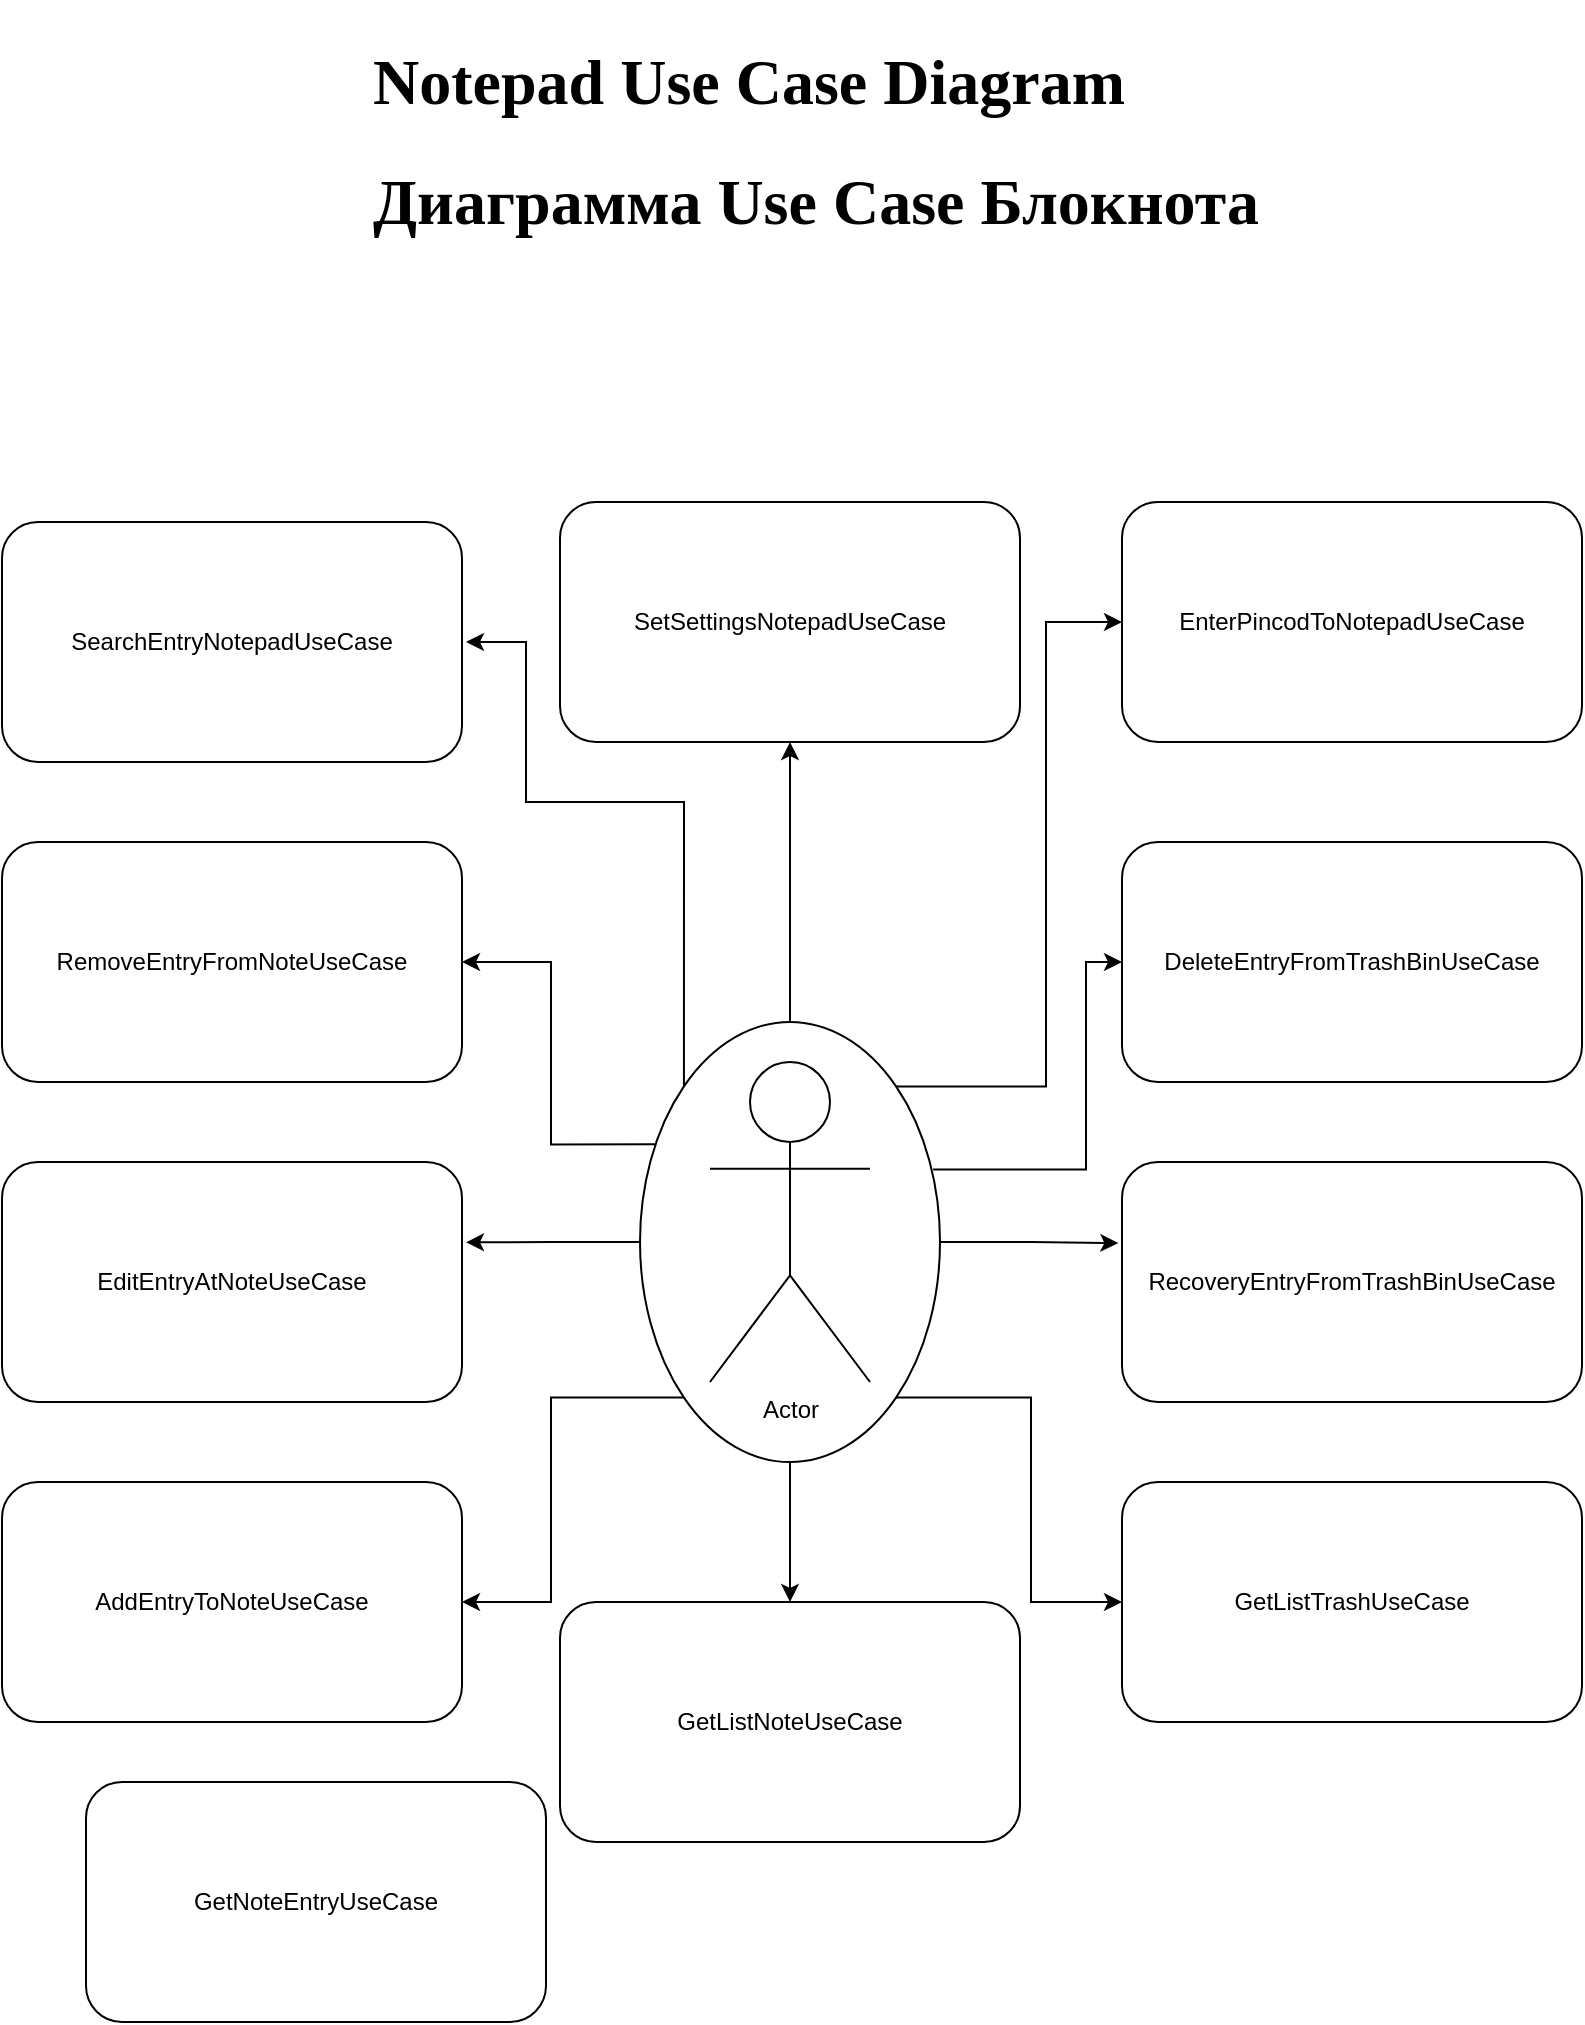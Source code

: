 <mxfile version="19.0.0" type="device"><diagram id="vMYrAcN2zoXhUq7ss2qt" name="Страница 1"><mxGraphModel dx="728" dy="579" grid="1" gridSize="10" guides="1" tooltips="1" connect="1" arrows="1" fold="1" page="1" pageScale="1" pageWidth="827" pageHeight="1169" math="0" shadow="0"><root><mxCell id="0"/><mxCell id="1" parent="0"/><mxCell id="N4Pso7OHSJuZkTM_21Bp-1" value="Actor" style="shape=umlActor;verticalLabelPosition=bottom;verticalAlign=top;html=1;outlineConnect=0;" parent="1" vertex="1"><mxGeometry x="372" y="530" width="80" height="160" as="geometry"/></mxCell><mxCell id="N4Pso7OHSJuZkTM_21Bp-2" value="GetListNoteUseCase" style="rounded=1;whiteSpace=wrap;html=1;" parent="1" vertex="1"><mxGeometry x="297" y="800" width="230" height="120" as="geometry"/></mxCell><mxCell id="N4Pso7OHSJuZkTM_21Bp-3" value="EditEntryAtNoteUseCase" style="rounded=1;whiteSpace=wrap;html=1;" parent="1" vertex="1"><mxGeometry x="18" y="580" width="230" height="120" as="geometry"/></mxCell><mxCell id="N4Pso7OHSJuZkTM_21Bp-4" value="AddEntryToNoteUseCase" style="rounded=1;whiteSpace=wrap;html=1;" parent="1" vertex="1"><mxGeometry x="18" y="740" width="230" height="120" as="geometry"/></mxCell><mxCell id="N4Pso7OHSJuZkTM_21Bp-5" value="SearchEntryNotepadUseCase" style="rounded=1;whiteSpace=wrap;html=1;" parent="1" vertex="1"><mxGeometry x="18" y="260" width="230" height="120" as="geometry"/></mxCell><mxCell id="N4Pso7OHSJuZkTM_21Bp-7" value="RemoveEntryFromNoteUseCase" style="rounded=1;whiteSpace=wrap;html=1;" parent="1" vertex="1"><mxGeometry x="18" y="420" width="230" height="120" as="geometry"/></mxCell><mxCell id="N4Pso7OHSJuZkTM_21Bp-9" value="&lt;span style=&quot;text-align: left&quot;&gt;RecoveryEntryFrom&lt;/span&gt;TrashBinUseCase" style="rounded=1;whiteSpace=wrap;html=1;" parent="1" vertex="1"><mxGeometry x="578" y="580" width="230" height="120" as="geometry"/></mxCell><mxCell id="N4Pso7OHSJuZkTM_21Bp-10" value="GetListTrashUseCase" style="rounded=1;whiteSpace=wrap;html=1;" parent="1" vertex="1"><mxGeometry x="578" y="740" width="230" height="120" as="geometry"/></mxCell><mxCell id="N4Pso7OHSJuZkTM_21Bp-11" value="&lt;span style=&quot;text-align: left&quot;&gt;DeleteEntryFrom&lt;/span&gt;TrashBinUseCase" style="rounded=1;whiteSpace=wrap;html=1;" parent="1" vertex="1"><mxGeometry x="578" y="420" width="230" height="120" as="geometry"/></mxCell><mxCell id="N4Pso7OHSJuZkTM_21Bp-12" value="SetSettingsNotepadUseCase" style="rounded=1;whiteSpace=wrap;html=1;" parent="1" vertex="1"><mxGeometry x="297" y="250" width="230" height="120" as="geometry"/></mxCell><mxCell id="N4Pso7OHSJuZkTM_21Bp-13" value="&lt;div style=&quot;text-align: left&quot;&gt;&lt;span&gt;EnterPincodToNotepadUseCase&lt;/span&gt;&lt;/div&gt;" style="rounded=1;whiteSpace=wrap;html=1;" parent="1" vertex="1"><mxGeometry x="578" y="250" width="230" height="120" as="geometry"/></mxCell><mxCell id="N4Pso7OHSJuZkTM_21Bp-14" value="&lt;h1 class=&quot;title style-scope ytd-video-primary-info-renderer&quot;&gt;&lt;div dir=&quot;ltr&quot; style=&quot;text-align: left&quot; id=&quot;tw-target-text&quot; class=&quot;tw-data-text tw-text-large tw-ta&quot;&gt;&lt;span class=&quot;Y2IQFc&quot; lang=&quot;en&quot;&gt;Notepad Use Case Diagram&lt;/span&gt;&lt;/div&gt;&lt;/h1&gt;&lt;h1 class=&quot;title style-scope ytd-video-primary-info-renderer&quot;&gt;Диаграмма Use Case Блокнота&lt;/h1&gt;" style="text;html=1;strokeColor=none;fillColor=none;align=center;verticalAlign=middle;whiteSpace=wrap;rounded=0;fontSize=16;fontStyle=0;fontFamily=Times New Roman;" parent="1" vertex="1"><mxGeometry x="60" y="10" width="730" height="120" as="geometry"/></mxCell><mxCell id="N4Pso7OHSJuZkTM_21Bp-25" style="edgeStyle=orthogonalEdgeStyle;rounded=0;orthogonalLoop=1;jettySize=auto;html=1;exitX=0.5;exitY=0;exitDx=0;exitDy=0;entryX=0.5;entryY=1;entryDx=0;entryDy=0;" parent="1" source="N4Pso7OHSJuZkTM_21Bp-15" target="N4Pso7OHSJuZkTM_21Bp-12" edge="1"><mxGeometry relative="1" as="geometry"/></mxCell><mxCell id="N4Pso7OHSJuZkTM_21Bp-26" style="edgeStyle=orthogonalEdgeStyle;rounded=0;orthogonalLoop=1;jettySize=auto;html=1;exitX=0;exitY=0;exitDx=0;exitDy=0;" parent="1" source="N4Pso7OHSJuZkTM_21Bp-15" edge="1"><mxGeometry relative="1" as="geometry"><mxPoint x="250" y="320" as="targetPoint"/><Array as="points"><mxPoint x="359" y="400"/><mxPoint x="280" y="400"/><mxPoint x="280" y="320"/></Array></mxGeometry></mxCell><mxCell id="N4Pso7OHSJuZkTM_21Bp-27" style="edgeStyle=orthogonalEdgeStyle;rounded=0;orthogonalLoop=1;jettySize=auto;html=1;exitX=0.052;exitY=0.278;exitDx=0;exitDy=0;entryX=1;entryY=0.5;entryDx=0;entryDy=0;exitPerimeter=0;" parent="1" source="N4Pso7OHSJuZkTM_21Bp-15" target="N4Pso7OHSJuZkTM_21Bp-7" edge="1"><mxGeometry relative="1" as="geometry"/></mxCell><mxCell id="N4Pso7OHSJuZkTM_21Bp-28" style="edgeStyle=orthogonalEdgeStyle;rounded=0;orthogonalLoop=1;jettySize=auto;html=1;exitX=0;exitY=0.5;exitDx=0;exitDy=0;" parent="1" source="N4Pso7OHSJuZkTM_21Bp-15" edge="1"><mxGeometry relative="1" as="geometry"><mxPoint x="250" y="620.176" as="targetPoint"/></mxGeometry></mxCell><mxCell id="N4Pso7OHSJuZkTM_21Bp-29" style="edgeStyle=orthogonalEdgeStyle;rounded=0;orthogonalLoop=1;jettySize=auto;html=1;exitX=0;exitY=1;exitDx=0;exitDy=0;entryX=1;entryY=0.5;entryDx=0;entryDy=0;" parent="1" source="N4Pso7OHSJuZkTM_21Bp-15" target="N4Pso7OHSJuZkTM_21Bp-4" edge="1"><mxGeometry relative="1" as="geometry"/></mxCell><mxCell id="N4Pso7OHSJuZkTM_21Bp-30" style="edgeStyle=orthogonalEdgeStyle;rounded=0;orthogonalLoop=1;jettySize=auto;html=1;exitX=0.5;exitY=1;exitDx=0;exitDy=0;entryX=0.5;entryY=0;entryDx=0;entryDy=0;" parent="1" source="N4Pso7OHSJuZkTM_21Bp-15" target="N4Pso7OHSJuZkTM_21Bp-2" edge="1"><mxGeometry relative="1" as="geometry"/></mxCell><mxCell id="N4Pso7OHSJuZkTM_21Bp-31" style="edgeStyle=orthogonalEdgeStyle;rounded=0;orthogonalLoop=1;jettySize=auto;html=1;exitX=1;exitY=1;exitDx=0;exitDy=0;entryX=0;entryY=0.5;entryDx=0;entryDy=0;" parent="1" source="N4Pso7OHSJuZkTM_21Bp-15" target="N4Pso7OHSJuZkTM_21Bp-10" edge="1"><mxGeometry relative="1" as="geometry"/></mxCell><mxCell id="N4Pso7OHSJuZkTM_21Bp-32" style="edgeStyle=orthogonalEdgeStyle;rounded=0;orthogonalLoop=1;jettySize=auto;html=1;exitX=1;exitY=0.5;exitDx=0;exitDy=0;entryX=-0.008;entryY=0.338;entryDx=0;entryDy=0;entryPerimeter=0;" parent="1" source="N4Pso7OHSJuZkTM_21Bp-15" target="N4Pso7OHSJuZkTM_21Bp-9" edge="1"><mxGeometry relative="1" as="geometry"/></mxCell><mxCell id="N4Pso7OHSJuZkTM_21Bp-33" style="edgeStyle=orthogonalEdgeStyle;rounded=0;orthogonalLoop=1;jettySize=auto;html=1;exitX=1;exitY=0;exitDx=0;exitDy=0;entryX=0;entryY=0.5;entryDx=0;entryDy=0;" parent="1" source="N4Pso7OHSJuZkTM_21Bp-15" target="N4Pso7OHSJuZkTM_21Bp-13" edge="1"><mxGeometry relative="1" as="geometry"><Array as="points"><mxPoint x="540" y="542"/><mxPoint x="540" y="310"/></Array></mxGeometry></mxCell><mxCell id="N4Pso7OHSJuZkTM_21Bp-34" style="edgeStyle=orthogonalEdgeStyle;rounded=0;orthogonalLoop=1;jettySize=auto;html=1;exitX=0.977;exitY=0.335;exitDx=0;exitDy=0;entryX=0;entryY=0.5;entryDx=0;entryDy=0;exitPerimeter=0;" parent="1" source="N4Pso7OHSJuZkTM_21Bp-15" target="N4Pso7OHSJuZkTM_21Bp-11" edge="1"><mxGeometry relative="1" as="geometry"><Array as="points"><mxPoint x="560" y="584"/><mxPoint x="560" y="480"/></Array></mxGeometry></mxCell><mxCell id="N4Pso7OHSJuZkTM_21Bp-15" value="" style="ellipse;whiteSpace=wrap;html=1;fillColor=none;" parent="1" vertex="1"><mxGeometry x="337" y="510" width="150" height="220" as="geometry"/></mxCell><mxCell id="TivTWkxTIp9F749plyTM-1" value="GetNoteEntryUseCase" style="rounded=1;whiteSpace=wrap;html=1;" vertex="1" parent="1"><mxGeometry x="60" y="890" width="230" height="120" as="geometry"/></mxCell></root></mxGraphModel></diagram></mxfile>